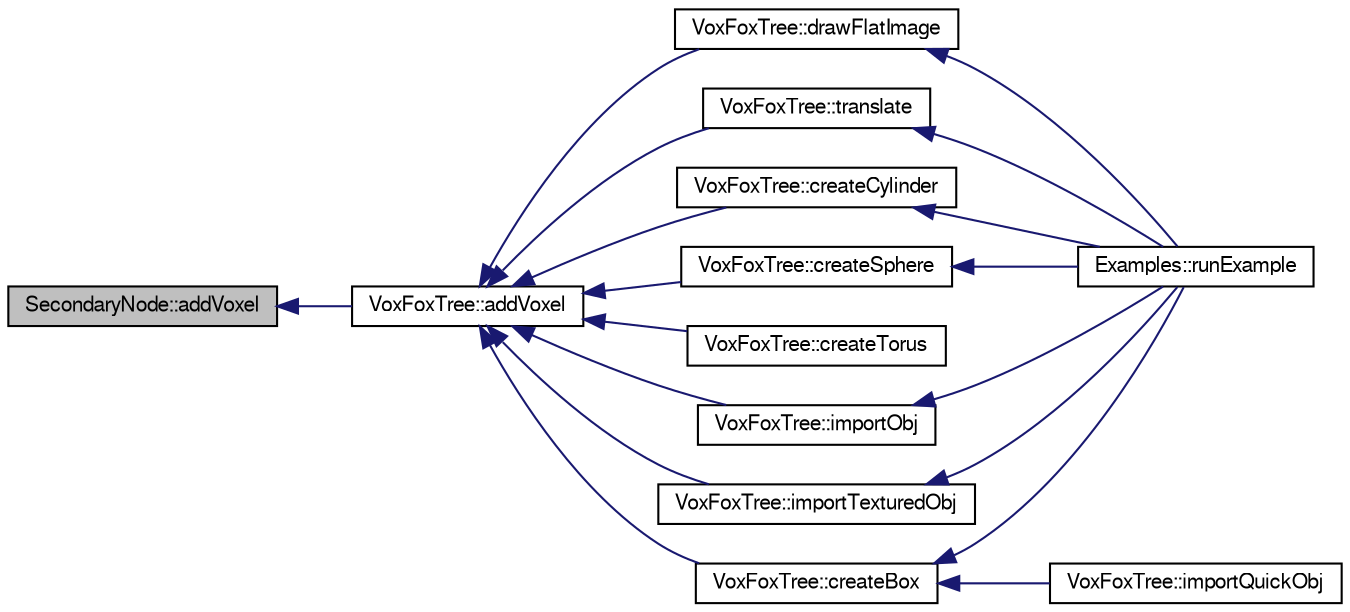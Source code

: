 digraph "SecondaryNode::addVoxel"
{
  edge [fontname="FreeSans",fontsize="10",labelfontname="FreeSans",labelfontsize="10"];
  node [fontname="FreeSans",fontsize="10",shape=record];
  rankdir="LR";
  Node1 [label="SecondaryNode::addVoxel",height=0.2,width=0.4,color="black", fillcolor="grey75", style="filled", fontcolor="black"];
  Node1 -> Node2 [dir="back",color="midnightblue",fontsize="10",style="solid",fontname="FreeSans"];
  Node2 [label="VoxFoxTree::addVoxel",height=0.2,width=0.4,color="black", fillcolor="white", style="filled",URL="$class_vox_fox_tree.html#a047039c5f856878b156d083c1743b342",tooltip="addVoxel adds Voxel at specified _position to VoxFoxTree "];
  Node2 -> Node3 [dir="back",color="midnightblue",fontsize="10",style="solid",fontname="FreeSans"];
  Node3 [label="VoxFoxTree::drawFlatImage",height=0.2,width=0.4,color="black", fillcolor="white", style="filled",URL="$class_vox_fox_tree.html#ab20e106d970782141140eabad93691f6",tooltip="drawFlatImage Draws a flat 1 voxel thick square with a textured image on "];
  Node3 -> Node4 [dir="back",color="midnightblue",fontsize="10",style="solid",fontname="FreeSans"];
  Node4 [label="Examples::runExample",height=0.2,width=0.4,color="black", fillcolor="white", style="filled",URL="$class_examples.html#a2bab39dc5de11db09c101d734b230185"];
  Node2 -> Node5 [dir="back",color="midnightblue",fontsize="10",style="solid",fontname="FreeSans"];
  Node5 [label="VoxFoxTree::translate",height=0.2,width=0.4,color="black", fillcolor="white", style="filled",URL="$class_vox_fox_tree.html#a3cea824545d72ade1b868564e6efcabd",tooltip="translate Translates all voxels in the VoxFoxTree by the worldspace input "];
  Node5 -> Node4 [dir="back",color="midnightblue",fontsize="10",style="solid",fontname="FreeSans"];
  Node2 -> Node6 [dir="back",color="midnightblue",fontsize="10",style="solid",fontname="FreeSans"];
  Node6 [label="VoxFoxTree::createCylinder",height=0.2,width=0.4,color="black", fillcolor="white", style="filled",URL="$class_vox_fox_tree.html#a63c6330241692b444b8b57388dc3e929",tooltip="createCylinder Creates a cylinder in x y or z direction of variable height "];
  Node6 -> Node4 [dir="back",color="midnightblue",fontsize="10",style="solid",fontname="FreeSans"];
  Node2 -> Node7 [dir="back",color="midnightblue",fontsize="10",style="solid",fontname="FreeSans"];
  Node7 [label="VoxFoxTree::createSphere",height=0.2,width=0.4,color="black", fillcolor="white", style="filled",URL="$class_vox_fox_tree.html#a8ef0926a5d9e3258dfcfc42bf0d8b14c",tooltip="createSphere Creates a sphere in the tree "];
  Node7 -> Node4 [dir="back",color="midnightblue",fontsize="10",style="solid",fontname="FreeSans"];
  Node2 -> Node8 [dir="back",color="midnightblue",fontsize="10",style="solid",fontname="FreeSans"];
  Node8 [label="VoxFoxTree::createTorus",height=0.2,width=0.4,color="black", fillcolor="white", style="filled",URL="$class_vox_fox_tree.html#a1dbd3c54fcee43e2ca82e638b1619ca5",tooltip="createTorus Creates a torus / ring of variable radii "];
  Node2 -> Node9 [dir="back",color="midnightblue",fontsize="10",style="solid",fontname="FreeSans"];
  Node9 [label="VoxFoxTree::createBox",height=0.2,width=0.4,color="black", fillcolor="white", style="filled",URL="$class_vox_fox_tree.html#a892ee350fb0d6a640f1f8dc7c6703041",tooltip="createBox Creates a box "];
  Node9 -> Node4 [dir="back",color="midnightblue",fontsize="10",style="solid",fontname="FreeSans"];
  Node9 -> Node10 [dir="back",color="midnightblue",fontsize="10",style="solid",fontname="FreeSans"];
  Node10 [label="VoxFoxTree::importQuickObj",height=0.2,width=0.4,color="black", fillcolor="white", style="filled",URL="$class_vox_fox_tree.html#ac84632b685b383fc1008882efc6365de",tooltip="importQuickObj Quickly imports an polygonal .obj file to the VoxFoxTree as voxel data It is done by s..."];
  Node2 -> Node11 [dir="back",color="midnightblue",fontsize="10",style="solid",fontname="FreeSans"];
  Node11 [label="VoxFoxTree::importObj",height=0.2,width=0.4,color="black", fillcolor="white", style="filled",URL="$class_vox_fox_tree.html#a3a6cee0342b72e51b24494f4067d1572",tooltip="importObj Imports a polygonal .obj file to the VoxFoxTree as voxel data. "];
  Node11 -> Node4 [dir="back",color="midnightblue",fontsize="10",style="solid",fontname="FreeSans"];
  Node2 -> Node12 [dir="back",color="midnightblue",fontsize="10",style="solid",fontname="FreeSans"];
  Node12 [label="VoxFoxTree::importTexturedObj",height=0.2,width=0.4,color="black", fillcolor="white", style="filled",URL="$class_vox_fox_tree.html#a8bb3feeef610679ef1bd89363a2162d3",tooltip="importObj Imports a polygonal .obj file to the VoxFoxTree as voxel data. "];
  Node12 -> Node4 [dir="back",color="midnightblue",fontsize="10",style="solid",fontname="FreeSans"];
}
